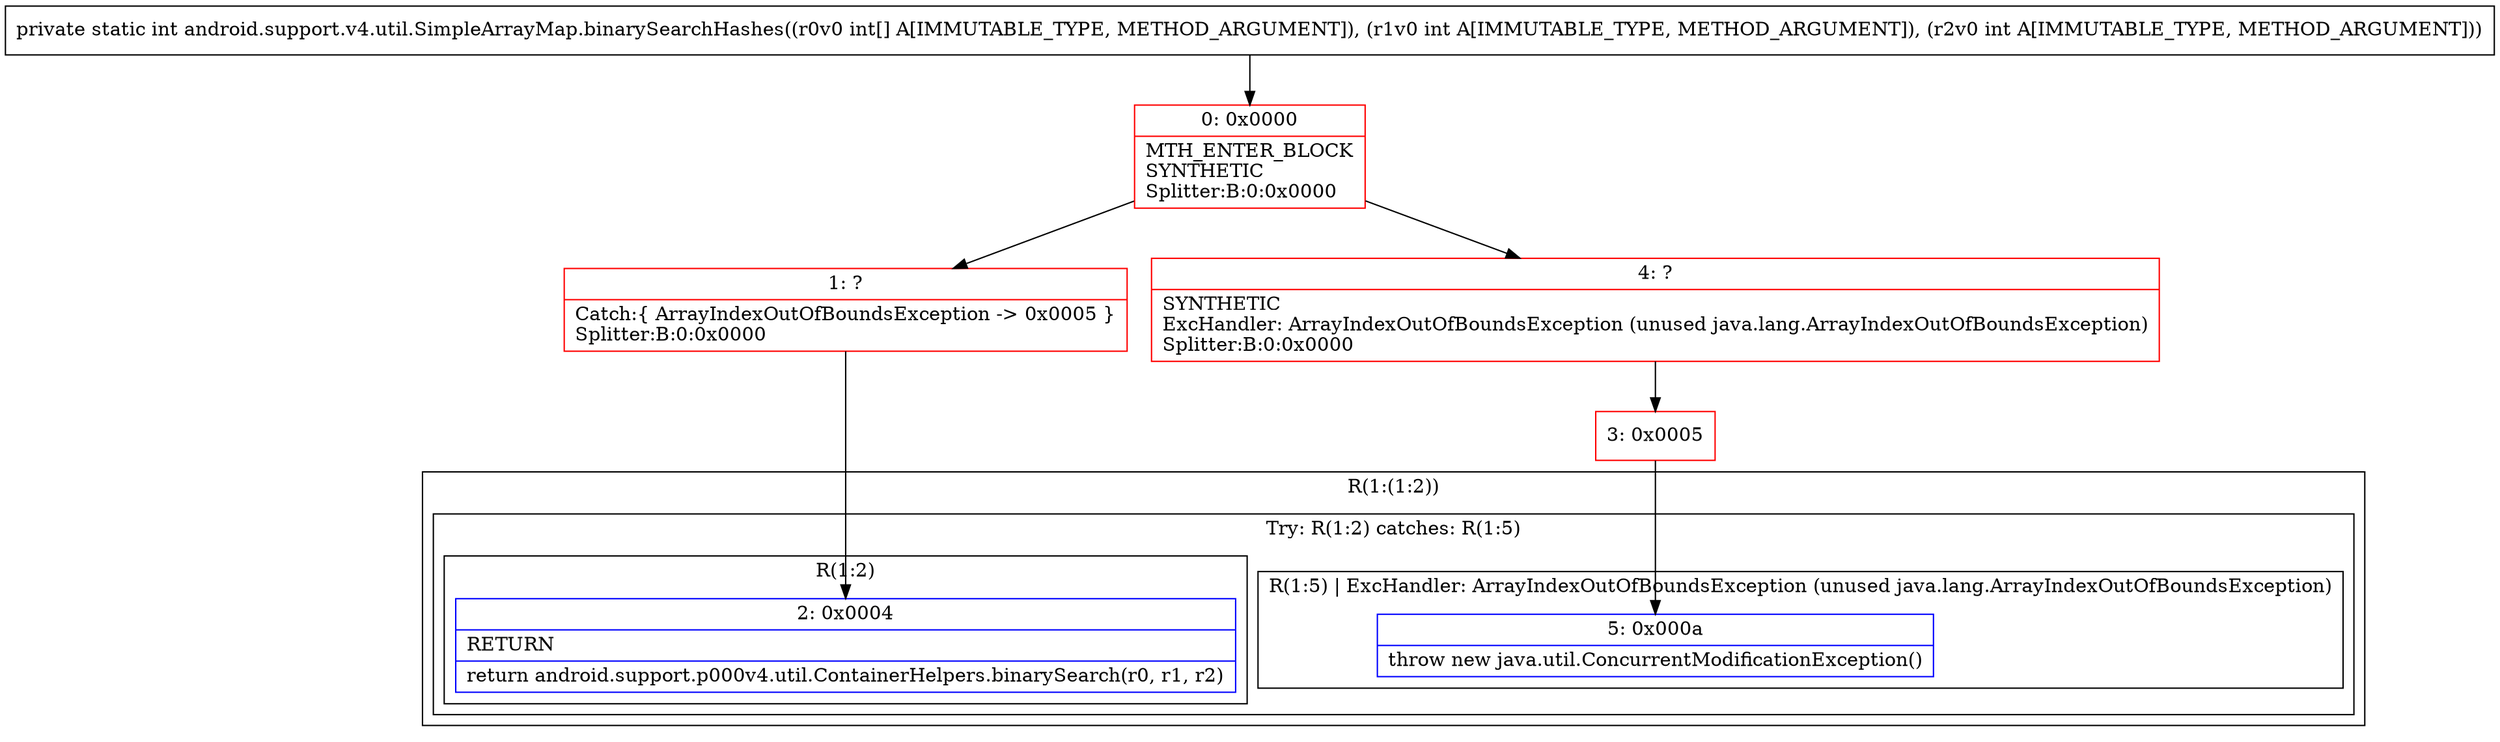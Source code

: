 digraph "CFG forandroid.support.v4.util.SimpleArrayMap.binarySearchHashes([III)I" {
subgraph cluster_Region_1842700285 {
label = "R(1:(1:2))";
node [shape=record,color=blue];
subgraph cluster_TryCatchRegion_1681451509 {
label = "Try: R(1:2) catches: R(1:5)";
node [shape=record,color=blue];
subgraph cluster_Region_1048670654 {
label = "R(1:2)";
node [shape=record,color=blue];
Node_2 [shape=record,label="{2\:\ 0x0004|RETURN\l|return android.support.p000v4.util.ContainerHelpers.binarySearch(r0, r1, r2)\l}"];
}
subgraph cluster_Region_931599414 {
label = "R(1:5) | ExcHandler: ArrayIndexOutOfBoundsException (unused java.lang.ArrayIndexOutOfBoundsException)\l";
node [shape=record,color=blue];
Node_5 [shape=record,label="{5\:\ 0x000a|throw new java.util.ConcurrentModificationException()\l}"];
}
}
}
subgraph cluster_Region_931599414 {
label = "R(1:5) | ExcHandler: ArrayIndexOutOfBoundsException (unused java.lang.ArrayIndexOutOfBoundsException)\l";
node [shape=record,color=blue];
Node_5 [shape=record,label="{5\:\ 0x000a|throw new java.util.ConcurrentModificationException()\l}"];
}
Node_0 [shape=record,color=red,label="{0\:\ 0x0000|MTH_ENTER_BLOCK\lSYNTHETIC\lSplitter:B:0:0x0000\l}"];
Node_1 [shape=record,color=red,label="{1\:\ ?|Catch:\{ ArrayIndexOutOfBoundsException \-\> 0x0005 \}\lSplitter:B:0:0x0000\l}"];
Node_3 [shape=record,color=red,label="{3\:\ 0x0005}"];
Node_4 [shape=record,color=red,label="{4\:\ ?|SYNTHETIC\lExcHandler: ArrayIndexOutOfBoundsException (unused java.lang.ArrayIndexOutOfBoundsException)\lSplitter:B:0:0x0000\l}"];
MethodNode[shape=record,label="{private static int android.support.v4.util.SimpleArrayMap.binarySearchHashes((r0v0 int[] A[IMMUTABLE_TYPE, METHOD_ARGUMENT]), (r1v0 int A[IMMUTABLE_TYPE, METHOD_ARGUMENT]), (r2v0 int A[IMMUTABLE_TYPE, METHOD_ARGUMENT])) }"];
MethodNode -> Node_0;
Node_0 -> Node_1;
Node_0 -> Node_4;
Node_1 -> Node_2;
Node_3 -> Node_5;
Node_4 -> Node_3;
}

